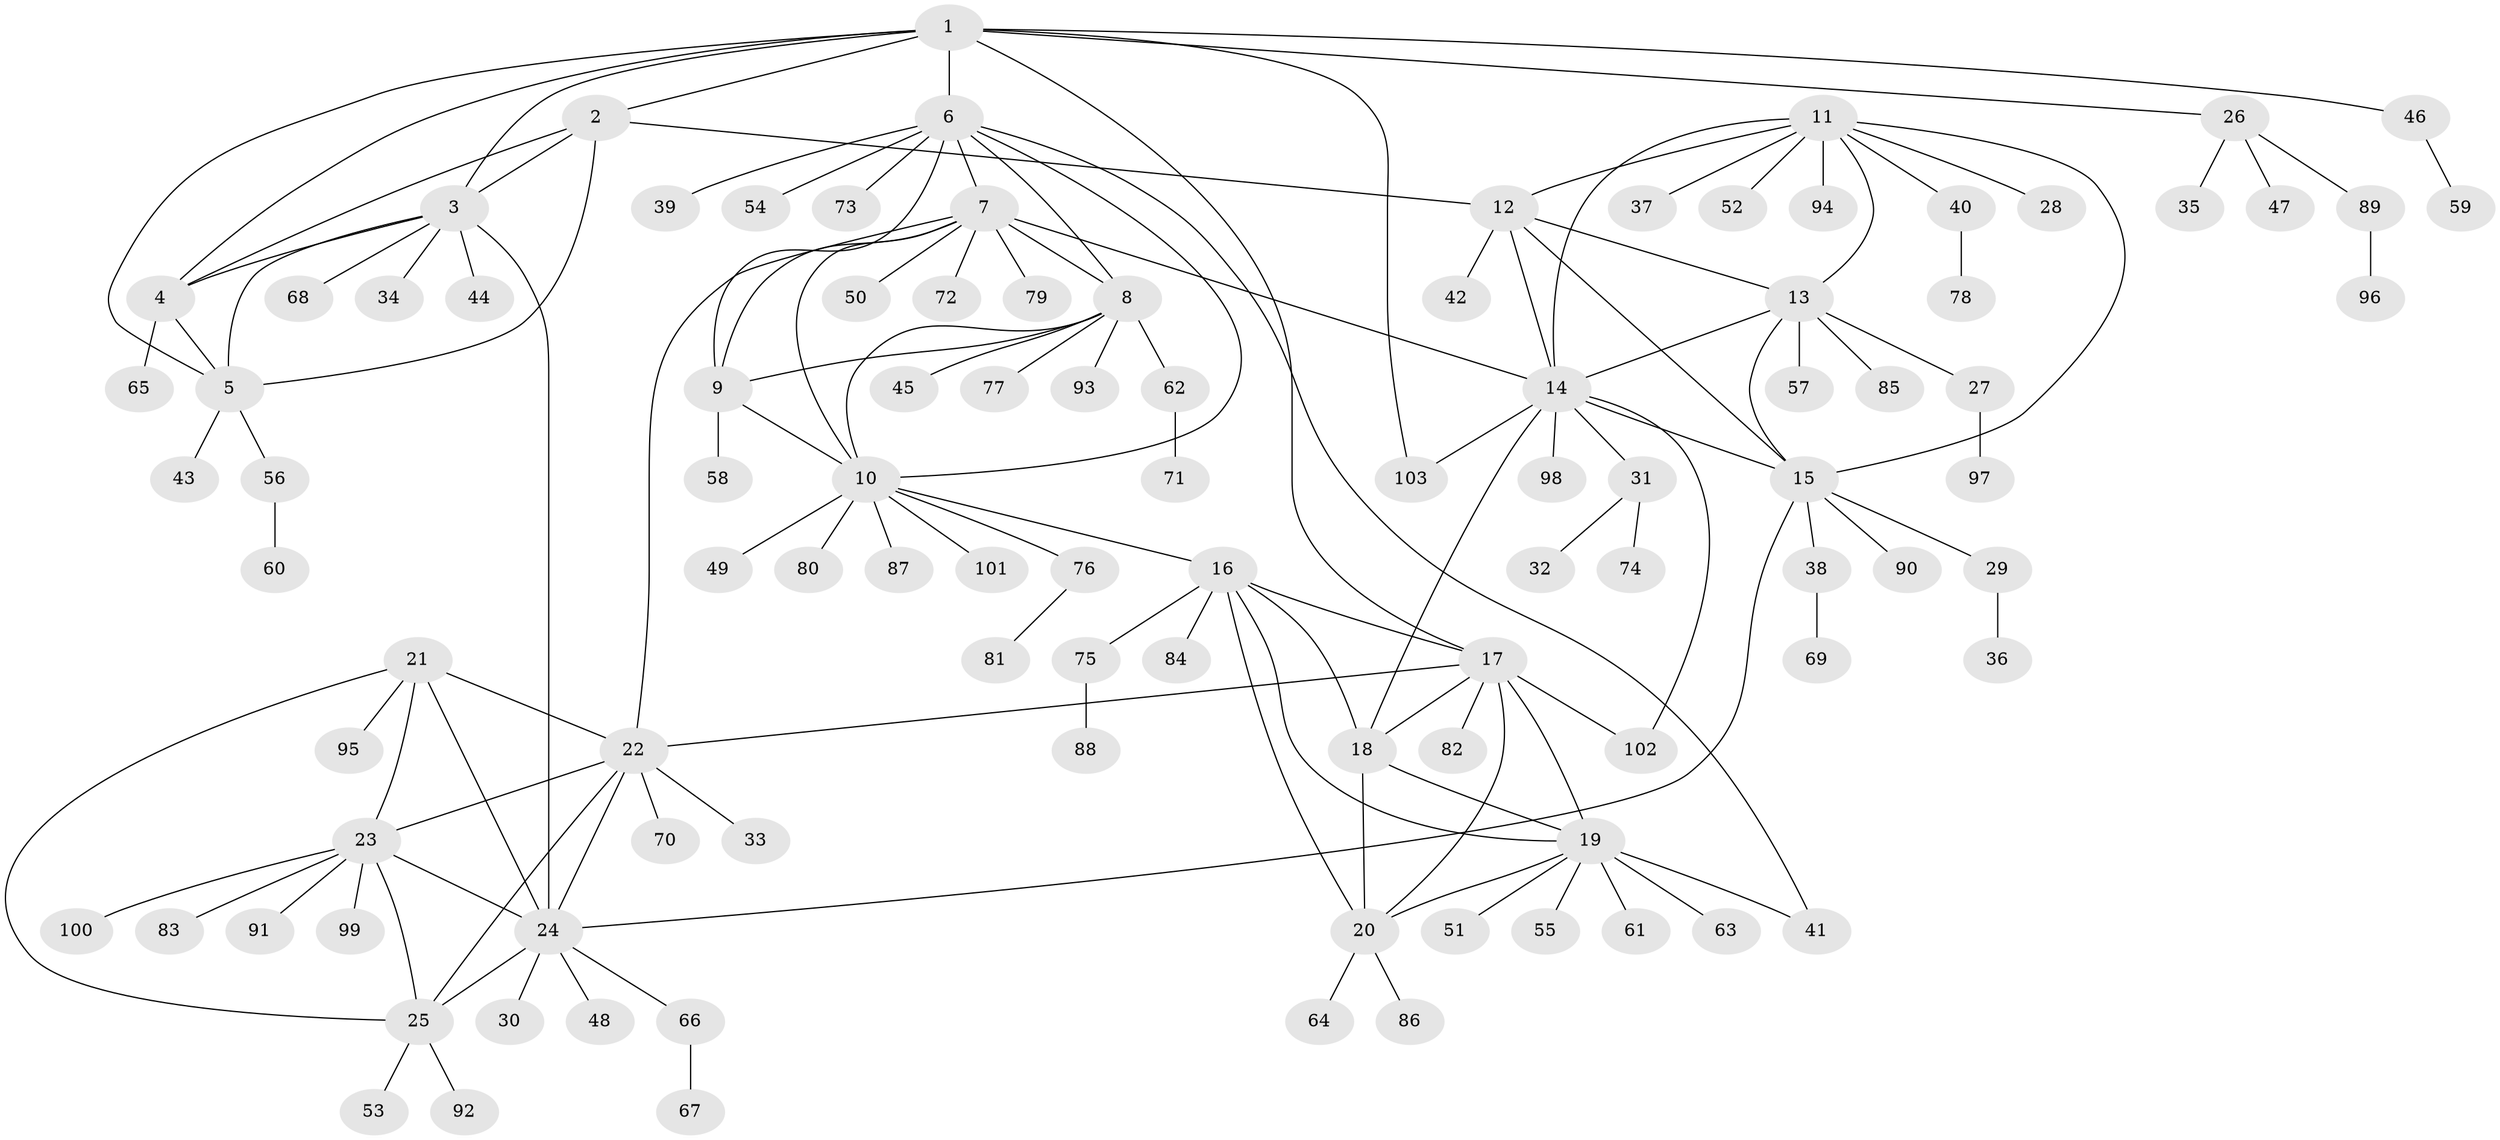 // Generated by graph-tools (version 1.1) at 2025/11/02/27/25 16:11:31]
// undirected, 103 vertices, 141 edges
graph export_dot {
graph [start="1"]
  node [color=gray90,style=filled];
  1;
  2;
  3;
  4;
  5;
  6;
  7;
  8;
  9;
  10;
  11;
  12;
  13;
  14;
  15;
  16;
  17;
  18;
  19;
  20;
  21;
  22;
  23;
  24;
  25;
  26;
  27;
  28;
  29;
  30;
  31;
  32;
  33;
  34;
  35;
  36;
  37;
  38;
  39;
  40;
  41;
  42;
  43;
  44;
  45;
  46;
  47;
  48;
  49;
  50;
  51;
  52;
  53;
  54;
  55;
  56;
  57;
  58;
  59;
  60;
  61;
  62;
  63;
  64;
  65;
  66;
  67;
  68;
  69;
  70;
  71;
  72;
  73;
  74;
  75;
  76;
  77;
  78;
  79;
  80;
  81;
  82;
  83;
  84;
  85;
  86;
  87;
  88;
  89;
  90;
  91;
  92;
  93;
  94;
  95;
  96;
  97;
  98;
  99;
  100;
  101;
  102;
  103;
  1 -- 2;
  1 -- 3;
  1 -- 4;
  1 -- 5;
  1 -- 6;
  1 -- 17;
  1 -- 26;
  1 -- 46;
  1 -- 103;
  2 -- 3;
  2 -- 4;
  2 -- 5;
  2 -- 12;
  3 -- 4;
  3 -- 5;
  3 -- 24;
  3 -- 34;
  3 -- 44;
  3 -- 68;
  4 -- 5;
  4 -- 65;
  5 -- 43;
  5 -- 56;
  6 -- 7;
  6 -- 8;
  6 -- 9;
  6 -- 10;
  6 -- 39;
  6 -- 41;
  6 -- 54;
  6 -- 73;
  7 -- 8;
  7 -- 9;
  7 -- 10;
  7 -- 14;
  7 -- 22;
  7 -- 50;
  7 -- 72;
  7 -- 79;
  8 -- 9;
  8 -- 10;
  8 -- 45;
  8 -- 62;
  8 -- 77;
  8 -- 93;
  9 -- 10;
  9 -- 58;
  10 -- 16;
  10 -- 49;
  10 -- 76;
  10 -- 80;
  10 -- 87;
  10 -- 101;
  11 -- 12;
  11 -- 13;
  11 -- 14;
  11 -- 15;
  11 -- 28;
  11 -- 37;
  11 -- 40;
  11 -- 52;
  11 -- 94;
  12 -- 13;
  12 -- 14;
  12 -- 15;
  12 -- 42;
  13 -- 14;
  13 -- 15;
  13 -- 27;
  13 -- 57;
  13 -- 85;
  14 -- 15;
  14 -- 18;
  14 -- 31;
  14 -- 98;
  14 -- 102;
  14 -- 103;
  15 -- 24;
  15 -- 29;
  15 -- 38;
  15 -- 90;
  16 -- 17;
  16 -- 18;
  16 -- 19;
  16 -- 20;
  16 -- 75;
  16 -- 84;
  17 -- 18;
  17 -- 19;
  17 -- 20;
  17 -- 22;
  17 -- 82;
  17 -- 102;
  18 -- 19;
  18 -- 20;
  19 -- 20;
  19 -- 41;
  19 -- 51;
  19 -- 55;
  19 -- 61;
  19 -- 63;
  20 -- 64;
  20 -- 86;
  21 -- 22;
  21 -- 23;
  21 -- 24;
  21 -- 25;
  21 -- 95;
  22 -- 23;
  22 -- 24;
  22 -- 25;
  22 -- 33;
  22 -- 70;
  23 -- 24;
  23 -- 25;
  23 -- 83;
  23 -- 91;
  23 -- 99;
  23 -- 100;
  24 -- 25;
  24 -- 30;
  24 -- 48;
  24 -- 66;
  25 -- 53;
  25 -- 92;
  26 -- 35;
  26 -- 47;
  26 -- 89;
  27 -- 97;
  29 -- 36;
  31 -- 32;
  31 -- 74;
  38 -- 69;
  40 -- 78;
  46 -- 59;
  56 -- 60;
  62 -- 71;
  66 -- 67;
  75 -- 88;
  76 -- 81;
  89 -- 96;
}
